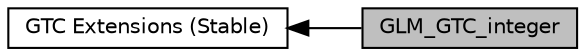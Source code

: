 digraph "GLM_GTC_integer"
{
  edge [fontname="Helvetica",fontsize="10",labelfontname="Helvetica",labelfontsize="10"];
  node [fontname="Helvetica",fontsize="10",shape=box];
  rankdir=LR;
  Node2 [label="GTC Extensions (Stable)",height=0.2,width=0.4,color="black", fillcolor="white", style="filled",URL="$group__gtc.html",tooltip="Functions and types that the GLSL specification doesn't define, but useful to have for a C++ program."];
  Node1 [label="GLM_GTC_integer",height=0.2,width=0.4,color="black", fillcolor="grey75", style="filled", fontcolor="black",tooltip="Allow to perform bit operations on integer values."];
  Node2->Node1 [shape=plaintext, dir="back", style="solid"];
}
